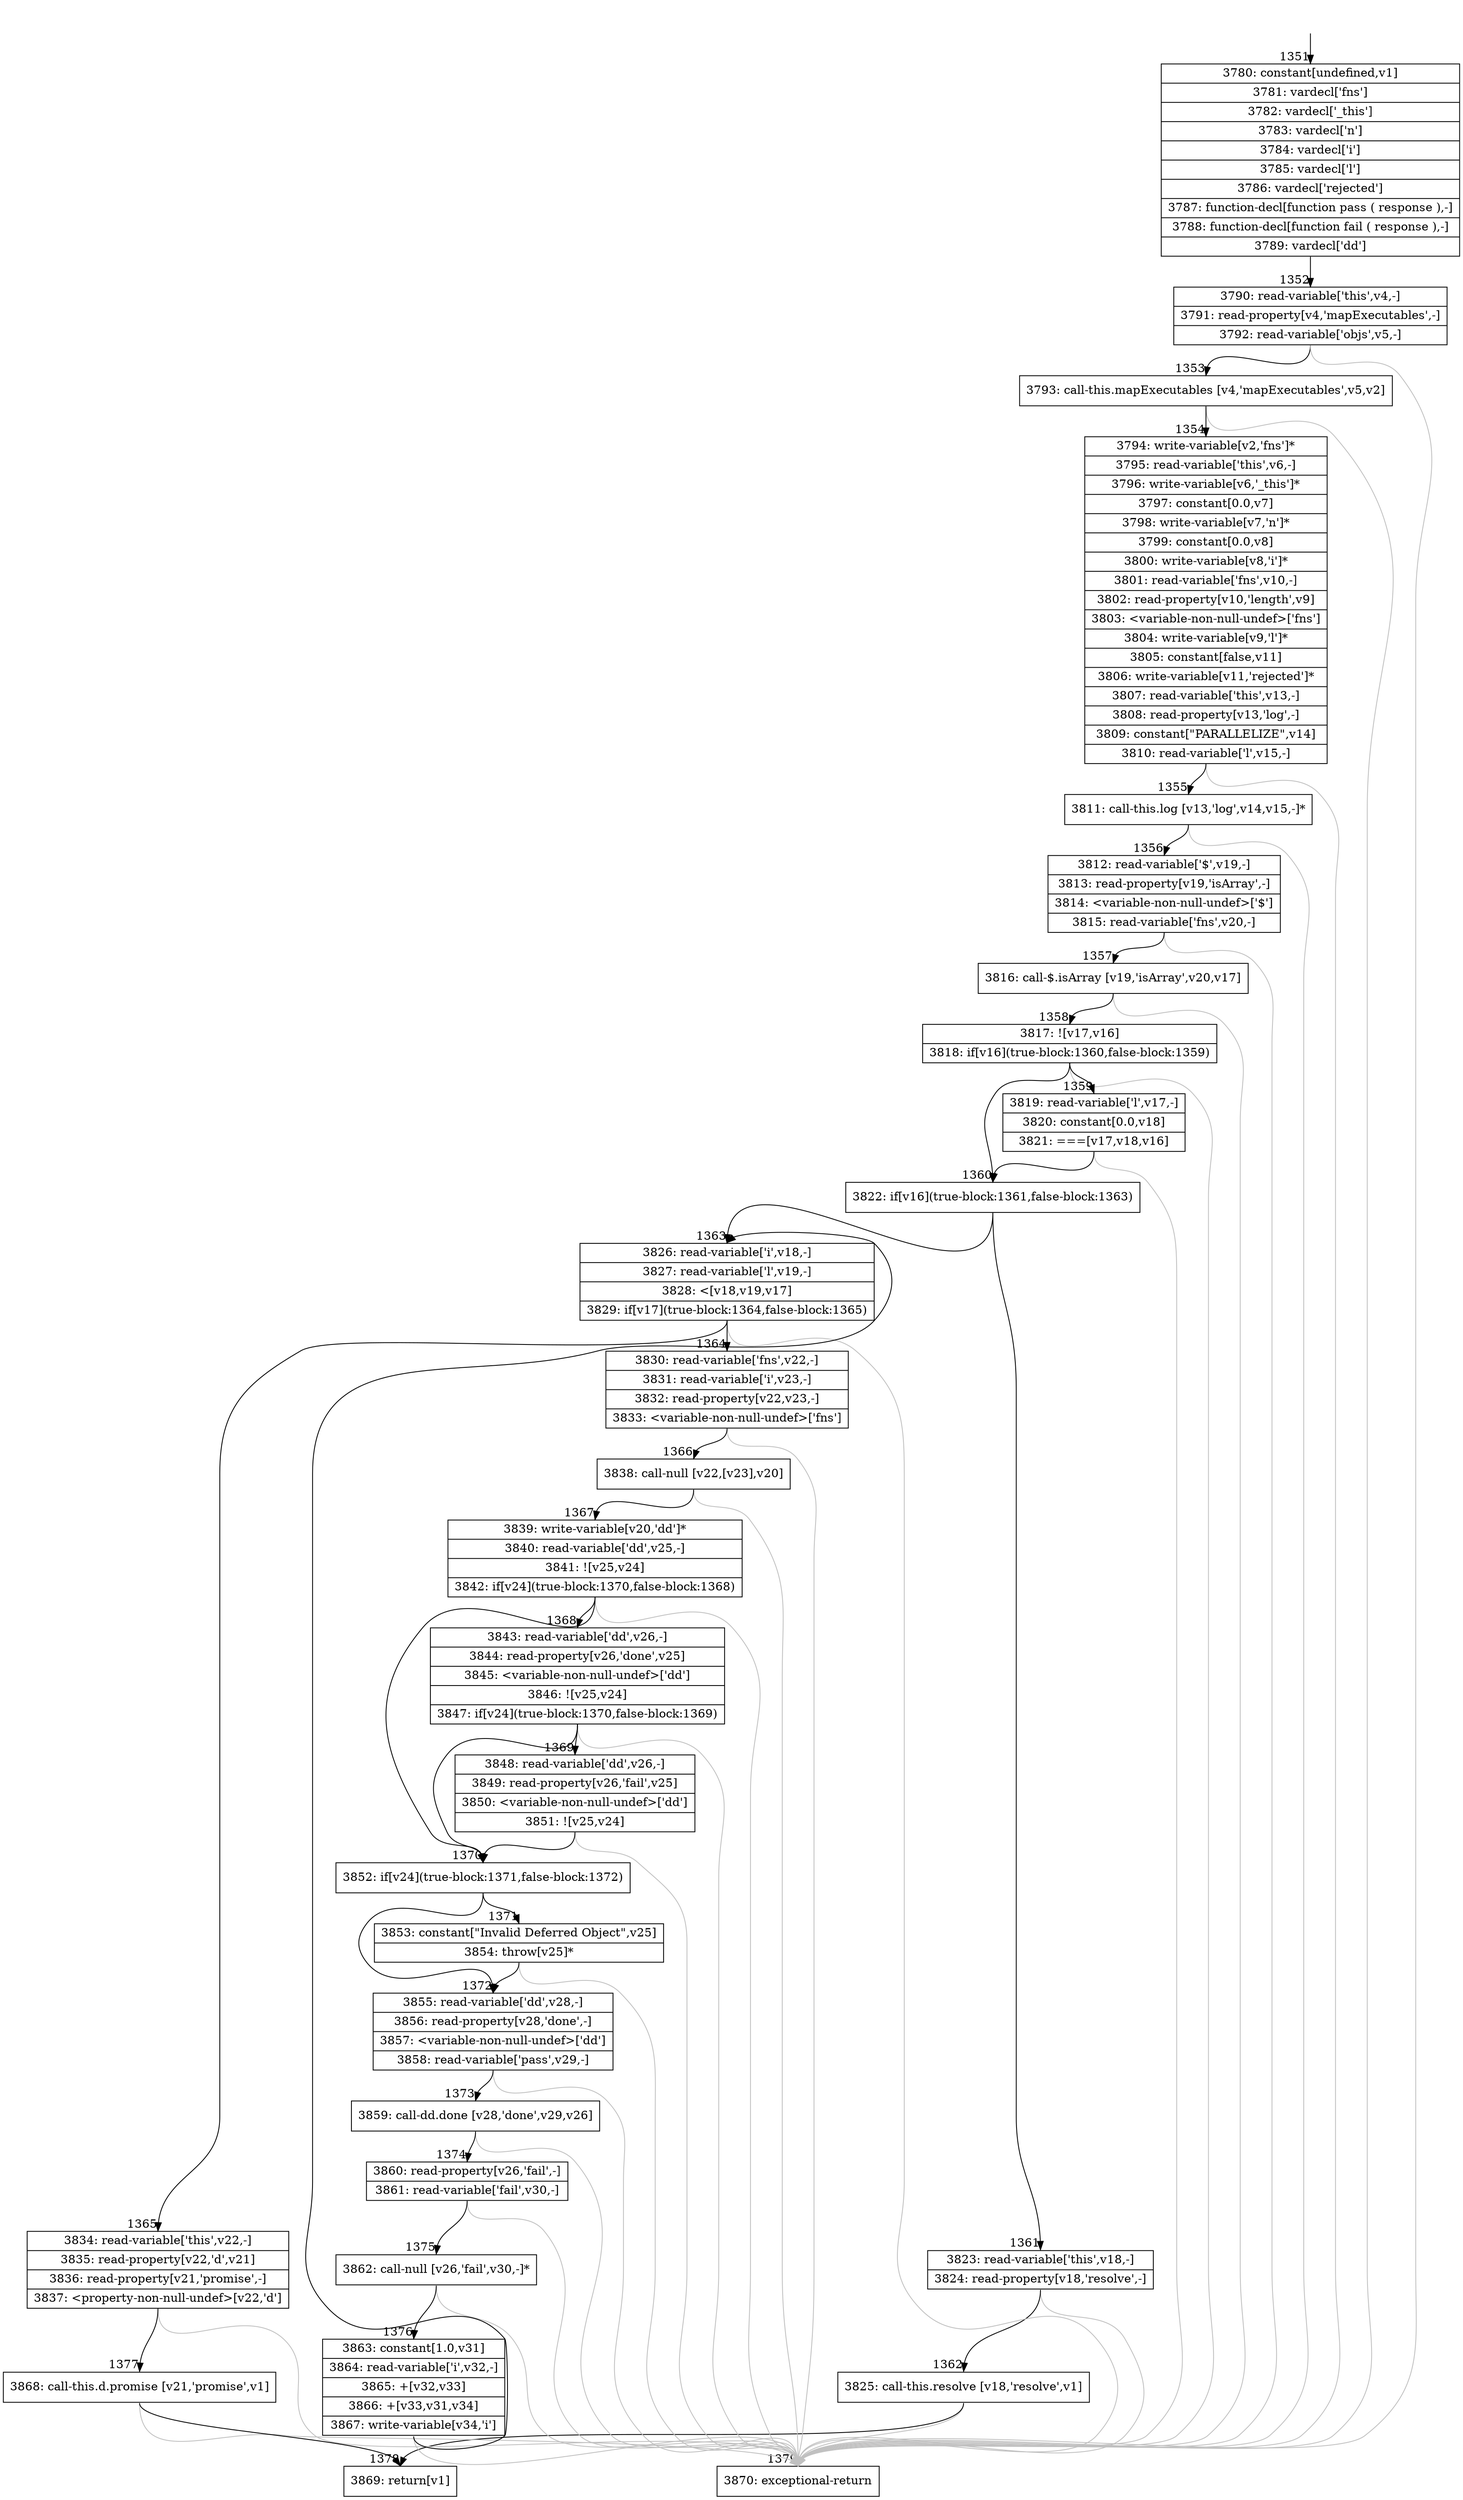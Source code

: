 digraph {
rankdir="TD"
BB_entry123[shape=none,label=""];
BB_entry123 -> BB1351 [tailport=s, headport=n, headlabel="    1351"]
BB1351 [shape=record label="{3780: constant[undefined,v1]|3781: vardecl['fns']|3782: vardecl['_this']|3783: vardecl['n']|3784: vardecl['i']|3785: vardecl['l']|3786: vardecl['rejected']|3787: function-decl[function pass ( response ),-]|3788: function-decl[function fail ( response ),-]|3789: vardecl['dd']}" ] 
BB1351 -> BB1352 [tailport=s, headport=n, headlabel="      1352"]
BB1352 [shape=record label="{3790: read-variable['this',v4,-]|3791: read-property[v4,'mapExecutables',-]|3792: read-variable['objs',v5,-]}" ] 
BB1352 -> BB1353 [tailport=s, headport=n, headlabel="      1353"]
BB1352 -> BB1379 [tailport=s, headport=n, color=gray, headlabel="      1379"]
BB1353 [shape=record label="{3793: call-this.mapExecutables [v4,'mapExecutables',v5,v2]}" ] 
BB1353 -> BB1354 [tailport=s, headport=n, headlabel="      1354"]
BB1353 -> BB1379 [tailport=s, headport=n, color=gray]
BB1354 [shape=record label="{3794: write-variable[v2,'fns']*|3795: read-variable['this',v6,-]|3796: write-variable[v6,'_this']*|3797: constant[0.0,v7]|3798: write-variable[v7,'n']*|3799: constant[0.0,v8]|3800: write-variable[v8,'i']*|3801: read-variable['fns',v10,-]|3802: read-property[v10,'length',v9]|3803: \<variable-non-null-undef\>['fns']|3804: write-variable[v9,'l']*|3805: constant[false,v11]|3806: write-variable[v11,'rejected']*|3807: read-variable['this',v13,-]|3808: read-property[v13,'log',-]|3809: constant[\"PARALLELIZE\",v14]|3810: read-variable['l',v15,-]}" ] 
BB1354 -> BB1355 [tailport=s, headport=n, headlabel="      1355"]
BB1354 -> BB1379 [tailport=s, headport=n, color=gray]
BB1355 [shape=record label="{3811: call-this.log [v13,'log',v14,v15,-]*}" ] 
BB1355 -> BB1356 [tailport=s, headport=n, headlabel="      1356"]
BB1355 -> BB1379 [tailport=s, headport=n, color=gray]
BB1356 [shape=record label="{3812: read-variable['$',v19,-]|3813: read-property[v19,'isArray',-]|3814: \<variable-non-null-undef\>['$']|3815: read-variable['fns',v20,-]}" ] 
BB1356 -> BB1357 [tailport=s, headport=n, headlabel="      1357"]
BB1356 -> BB1379 [tailport=s, headport=n, color=gray]
BB1357 [shape=record label="{3816: call-$.isArray [v19,'isArray',v20,v17]}" ] 
BB1357 -> BB1358 [tailport=s, headport=n, headlabel="      1358"]
BB1357 -> BB1379 [tailport=s, headport=n, color=gray]
BB1358 [shape=record label="{3817: ![v17,v16]|3818: if[v16](true-block:1360,false-block:1359)}" ] 
BB1358 -> BB1360 [tailport=s, headport=n, headlabel="      1360"]
BB1358 -> BB1359 [tailport=s, headport=n, headlabel="      1359"]
BB1358 -> BB1379 [tailport=s, headport=n, color=gray]
BB1359 [shape=record label="{3819: read-variable['l',v17,-]|3820: constant[0.0,v18]|3821: ===[v17,v18,v16]}" ] 
BB1359 -> BB1360 [tailport=s, headport=n]
BB1359 -> BB1379 [tailport=s, headport=n, color=gray]
BB1360 [shape=record label="{3822: if[v16](true-block:1361,false-block:1363)}" ] 
BB1360 -> BB1361 [tailport=s, headport=n, headlabel="      1361"]
BB1360 -> BB1363 [tailport=s, headport=n, headlabel="      1363"]
BB1361 [shape=record label="{3823: read-variable['this',v18,-]|3824: read-property[v18,'resolve',-]}" ] 
BB1361 -> BB1362 [tailport=s, headport=n, headlabel="      1362"]
BB1361 -> BB1379 [tailport=s, headport=n, color=gray]
BB1362 [shape=record label="{3825: call-this.resolve [v18,'resolve',v1]}" ] 
BB1362 -> BB1378 [tailport=s, headport=n, headlabel="      1378"]
BB1362 -> BB1379 [tailport=s, headport=n, color=gray]
BB1363 [shape=record label="{3826: read-variable['i',v18,-]|3827: read-variable['l',v19,-]|3828: \<[v18,v19,v17]|3829: if[v17](true-block:1364,false-block:1365)}" ] 
BB1363 -> BB1364 [tailport=s, headport=n, headlabel="      1364"]
BB1363 -> BB1365 [tailport=s, headport=n, headlabel="      1365"]
BB1363 -> BB1379 [tailport=s, headport=n, color=gray]
BB1364 [shape=record label="{3830: read-variable['fns',v22,-]|3831: read-variable['i',v23,-]|3832: read-property[v22,v23,-]|3833: \<variable-non-null-undef\>['fns']}" ] 
BB1364 -> BB1366 [tailport=s, headport=n, headlabel="      1366"]
BB1364 -> BB1379 [tailport=s, headport=n, color=gray]
BB1365 [shape=record label="{3834: read-variable['this',v22,-]|3835: read-property[v22,'d',v21]|3836: read-property[v21,'promise',-]|3837: \<property-non-null-undef\>[v22,'d']}" ] 
BB1365 -> BB1377 [tailport=s, headport=n, headlabel="      1377"]
BB1365 -> BB1379 [tailport=s, headport=n, color=gray]
BB1366 [shape=record label="{3838: call-null [v22,[v23],v20]}" ] 
BB1366 -> BB1367 [tailport=s, headport=n, headlabel="      1367"]
BB1366 -> BB1379 [tailport=s, headport=n, color=gray]
BB1367 [shape=record label="{3839: write-variable[v20,'dd']*|3840: read-variable['dd',v25,-]|3841: ![v25,v24]|3842: if[v24](true-block:1370,false-block:1368)}" ] 
BB1367 -> BB1370 [tailport=s, headport=n, headlabel="      1370"]
BB1367 -> BB1368 [tailport=s, headport=n, headlabel="      1368"]
BB1367 -> BB1379 [tailport=s, headport=n, color=gray]
BB1368 [shape=record label="{3843: read-variable['dd',v26,-]|3844: read-property[v26,'done',v25]|3845: \<variable-non-null-undef\>['dd']|3846: ![v25,v24]|3847: if[v24](true-block:1370,false-block:1369)}" ] 
BB1368 -> BB1370 [tailport=s, headport=n]
BB1368 -> BB1369 [tailport=s, headport=n, headlabel="      1369"]
BB1368 -> BB1379 [tailport=s, headport=n, color=gray]
BB1369 [shape=record label="{3848: read-variable['dd',v26,-]|3849: read-property[v26,'fail',v25]|3850: \<variable-non-null-undef\>['dd']|3851: ![v25,v24]}" ] 
BB1369 -> BB1370 [tailport=s, headport=n]
BB1369 -> BB1379 [tailport=s, headport=n, color=gray]
BB1370 [shape=record label="{3852: if[v24](true-block:1371,false-block:1372)}" ] 
BB1370 -> BB1371 [tailport=s, headport=n, headlabel="      1371"]
BB1370 -> BB1372 [tailport=s, headport=n, headlabel="      1372"]
BB1371 [shape=record label="{3853: constant[\"Invalid Deferred Object\",v25]|3854: throw[v25]*}" ] 
BB1371 -> BB1372 [tailport=s, headport=n]
BB1371 -> BB1379 [tailport=s, headport=n, color=gray]
BB1372 [shape=record label="{3855: read-variable['dd',v28,-]|3856: read-property[v28,'done',-]|3857: \<variable-non-null-undef\>['dd']|3858: read-variable['pass',v29,-]}" ] 
BB1372 -> BB1373 [tailport=s, headport=n, headlabel="      1373"]
BB1372 -> BB1379 [tailport=s, headport=n, color=gray]
BB1373 [shape=record label="{3859: call-dd.done [v28,'done',v29,v26]}" ] 
BB1373 -> BB1374 [tailport=s, headport=n, headlabel="      1374"]
BB1373 -> BB1379 [tailport=s, headport=n, color=gray]
BB1374 [shape=record label="{3860: read-property[v26,'fail',-]|3861: read-variable['fail',v30,-]}" ] 
BB1374 -> BB1375 [tailport=s, headport=n, headlabel="      1375"]
BB1374 -> BB1379 [tailport=s, headport=n, color=gray]
BB1375 [shape=record label="{3862: call-null [v26,'fail',v30,-]*}" ] 
BB1375 -> BB1376 [tailport=s, headport=n, headlabel="      1376"]
BB1375 -> BB1379 [tailport=s, headport=n, color=gray]
BB1376 [shape=record label="{3863: constant[1.0,v31]|3864: read-variable['i',v32,-]|3865: +[v32,v33]|3866: +[v33,v31,v34]|3867: write-variable[v34,'i']}" ] 
BB1376 -> BB1363 [tailport=s, headport=n]
BB1376 -> BB1379 [tailport=s, headport=n, color=gray]
BB1377 [shape=record label="{3868: call-this.d.promise [v21,'promise',v1]}" ] 
BB1377 -> BB1378 [tailport=s, headport=n]
BB1377 -> BB1379 [tailport=s, headport=n, color=gray]
BB1378 [shape=record label="{3869: return[v1]}" ] 
BB1379 [shape=record label="{3870: exceptional-return}" ] 
//#$~ 1283
}
